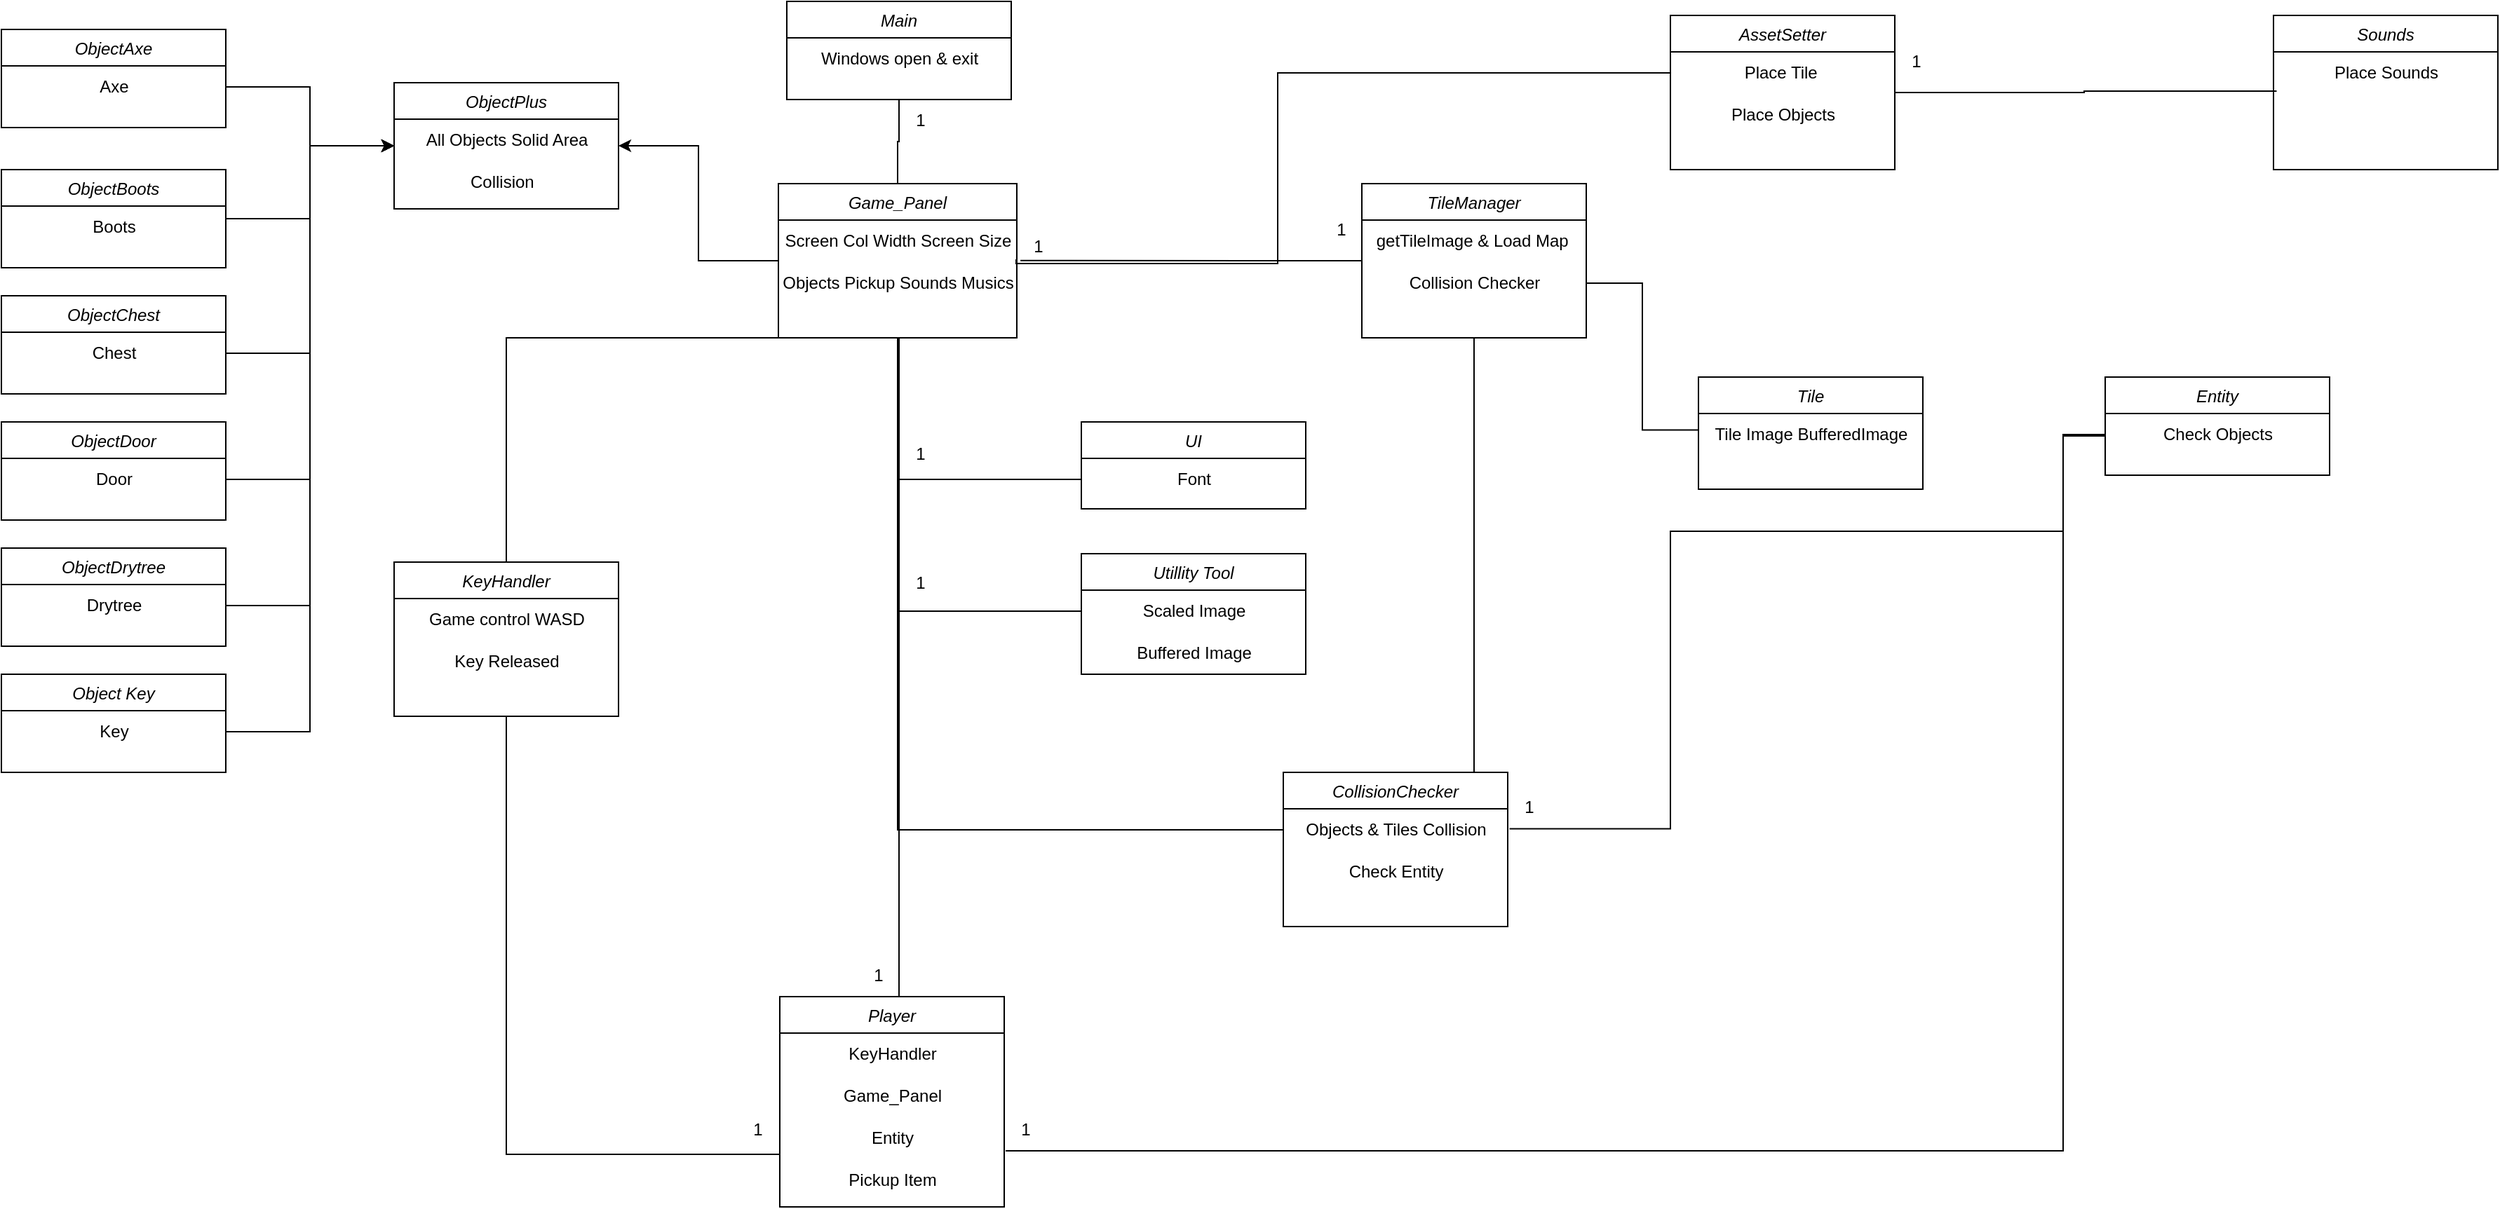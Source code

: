 <mxfile version="22.1.4" type="github">
  <diagram id="C5RBs43oDa-KdzZeNtuy" name="Page-1">
    <mxGraphModel dx="1525" dy="882" grid="1" gridSize="10" guides="1" tooltips="1" connect="1" arrows="1" fold="1" page="1" pageScale="1" pageWidth="1169" pageHeight="1654" math="0" shadow="0">
      <root>
        <mxCell id="WIyWlLk6GJQsqaUBKTNV-0" />
        <mxCell id="WIyWlLk6GJQsqaUBKTNV-1" parent="WIyWlLk6GJQsqaUBKTNV-0" />
        <mxCell id="zkfFHV4jXpPFQw0GAbJ--0" value="ObjectAxe" style="swimlane;fontStyle=2;align=center;verticalAlign=top;childLayout=stackLayout;horizontal=1;startSize=26;horizontalStack=0;resizeParent=1;resizeLast=0;collapsible=1;marginBottom=0;rounded=0;shadow=0;strokeWidth=1;" parent="WIyWlLk6GJQsqaUBKTNV-1" vertex="1">
          <mxGeometry x="30" y="20" width="160" height="70" as="geometry">
            <mxRectangle x="230" y="140" width="160" height="26" as="alternateBounds" />
          </mxGeometry>
        </mxCell>
        <mxCell id="6e8XNSy5MFx-AO69pcdu-11" value="Axe" style="text;html=1;align=center;verticalAlign=middle;resizable=0;points=[];autosize=1;strokeColor=none;fillColor=none;" parent="zkfFHV4jXpPFQw0GAbJ--0" vertex="1">
          <mxGeometry y="26" width="160" height="30" as="geometry" />
        </mxCell>
        <mxCell id="6e8XNSy5MFx-AO69pcdu-22" style="edgeStyle=orthogonalEdgeStyle;rounded=0;orthogonalLoop=1;jettySize=auto;html=1;entryX=0;entryY=0.5;entryDx=0;entryDy=0;" parent="WIyWlLk6GJQsqaUBKTNV-1" source="6e8XNSy5MFx-AO69pcdu-0" target="6e8XNSy5MFx-AO69pcdu-10" edge="1">
          <mxGeometry relative="1" as="geometry" />
        </mxCell>
        <mxCell id="6e8XNSy5MFx-AO69pcdu-0" value="ObjectBoots" style="swimlane;fontStyle=2;align=center;verticalAlign=top;childLayout=stackLayout;horizontal=1;startSize=26;horizontalStack=0;resizeParent=1;resizeLast=0;collapsible=1;marginBottom=0;rounded=0;shadow=0;strokeWidth=1;" parent="WIyWlLk6GJQsqaUBKTNV-1" vertex="1">
          <mxGeometry x="30" y="120" width="160" height="70" as="geometry">
            <mxRectangle x="230" y="140" width="160" height="26" as="alternateBounds" />
          </mxGeometry>
        </mxCell>
        <mxCell id="6e8XNSy5MFx-AO69pcdu-12" value="Boots" style="text;html=1;align=center;verticalAlign=middle;resizable=0;points=[];autosize=1;strokeColor=none;fillColor=none;" parent="6e8XNSy5MFx-AO69pcdu-0" vertex="1">
          <mxGeometry y="26" width="160" height="30" as="geometry" />
        </mxCell>
        <mxCell id="6e8XNSy5MFx-AO69pcdu-6" value="ObjectChest" style="swimlane;fontStyle=2;align=center;verticalAlign=top;childLayout=stackLayout;horizontal=1;startSize=26;horizontalStack=0;resizeParent=1;resizeLast=0;collapsible=1;marginBottom=0;rounded=0;shadow=0;strokeWidth=1;" parent="WIyWlLk6GJQsqaUBKTNV-1" vertex="1">
          <mxGeometry x="30" y="210" width="160" height="70" as="geometry">
            <mxRectangle x="230" y="140" width="160" height="26" as="alternateBounds" />
          </mxGeometry>
        </mxCell>
        <mxCell id="6e8XNSy5MFx-AO69pcdu-13" value="Chest" style="text;html=1;align=center;verticalAlign=middle;resizable=0;points=[];autosize=1;strokeColor=none;fillColor=none;" parent="6e8XNSy5MFx-AO69pcdu-6" vertex="1">
          <mxGeometry y="26" width="160" height="30" as="geometry" />
        </mxCell>
        <mxCell id="6e8XNSy5MFx-AO69pcdu-7" value="ObjectDoor" style="swimlane;fontStyle=2;align=center;verticalAlign=top;childLayout=stackLayout;horizontal=1;startSize=26;horizontalStack=0;resizeParent=1;resizeLast=0;collapsible=1;marginBottom=0;rounded=0;shadow=0;strokeWidth=1;" parent="WIyWlLk6GJQsqaUBKTNV-1" vertex="1">
          <mxGeometry x="30" y="300" width="160" height="70" as="geometry">
            <mxRectangle x="230" y="140" width="160" height="26" as="alternateBounds" />
          </mxGeometry>
        </mxCell>
        <mxCell id="6e8XNSy5MFx-AO69pcdu-14" value="Door" style="text;html=1;align=center;verticalAlign=middle;resizable=0;points=[];autosize=1;strokeColor=none;fillColor=none;" parent="6e8XNSy5MFx-AO69pcdu-7" vertex="1">
          <mxGeometry y="26" width="160" height="30" as="geometry" />
        </mxCell>
        <mxCell id="6e8XNSy5MFx-AO69pcdu-8" value="ObjectDrytree" style="swimlane;fontStyle=2;align=center;verticalAlign=top;childLayout=stackLayout;horizontal=1;startSize=26;horizontalStack=0;resizeParent=1;resizeLast=0;collapsible=1;marginBottom=0;rounded=0;shadow=0;strokeWidth=1;" parent="WIyWlLk6GJQsqaUBKTNV-1" vertex="1">
          <mxGeometry x="30" y="390" width="160" height="70" as="geometry">
            <mxRectangle x="230" y="140" width="160" height="26" as="alternateBounds" />
          </mxGeometry>
        </mxCell>
        <mxCell id="6e8XNSy5MFx-AO69pcdu-15" value="Drytree&lt;br&gt;" style="text;html=1;align=center;verticalAlign=middle;resizable=0;points=[];autosize=1;strokeColor=none;fillColor=none;" parent="6e8XNSy5MFx-AO69pcdu-8" vertex="1">
          <mxGeometry y="26" width="160" height="30" as="geometry" />
        </mxCell>
        <mxCell id="6e8XNSy5MFx-AO69pcdu-9" value="Object Key" style="swimlane;fontStyle=2;align=center;verticalAlign=top;childLayout=stackLayout;horizontal=1;startSize=26;horizontalStack=0;resizeParent=1;resizeLast=0;collapsible=1;marginBottom=0;rounded=0;shadow=0;strokeWidth=1;" parent="WIyWlLk6GJQsqaUBKTNV-1" vertex="1">
          <mxGeometry x="30" y="480" width="160" height="70" as="geometry">
            <mxRectangle x="230" y="140" width="160" height="26" as="alternateBounds" />
          </mxGeometry>
        </mxCell>
        <mxCell id="6e8XNSy5MFx-AO69pcdu-16" value="Key" style="text;html=1;align=center;verticalAlign=middle;resizable=0;points=[];autosize=1;strokeColor=none;fillColor=none;" parent="6e8XNSy5MFx-AO69pcdu-9" vertex="1">
          <mxGeometry y="26" width="160" height="30" as="geometry" />
        </mxCell>
        <mxCell id="6e8XNSy5MFx-AO69pcdu-10" value="ObjectPlus&#xa;" style="swimlane;fontStyle=2;align=center;verticalAlign=top;childLayout=stackLayout;horizontal=1;startSize=26;horizontalStack=0;resizeParent=1;resizeLast=0;collapsible=1;marginBottom=0;rounded=0;shadow=0;strokeWidth=1;" parent="WIyWlLk6GJQsqaUBKTNV-1" vertex="1">
          <mxGeometry x="310" y="58" width="160" height="90" as="geometry">
            <mxRectangle x="230" y="140" width="160" height="26" as="alternateBounds" />
          </mxGeometry>
        </mxCell>
        <mxCell id="BS7cs25LCJzpYoLM8a1s-0" value="All Objects Solid Area" style="text;html=1;align=center;verticalAlign=middle;resizable=0;points=[];autosize=1;strokeColor=none;fillColor=none;" vertex="1" parent="6e8XNSy5MFx-AO69pcdu-10">
          <mxGeometry y="26" width="160" height="30" as="geometry" />
        </mxCell>
        <mxCell id="BS7cs25LCJzpYoLM8a1s-9" value="Collision&amp;nbsp;&amp;nbsp;" style="text;html=1;align=center;verticalAlign=middle;resizable=0;points=[];autosize=1;strokeColor=none;fillColor=none;" vertex="1" parent="6e8XNSy5MFx-AO69pcdu-10">
          <mxGeometry y="56" width="160" height="30" as="geometry" />
        </mxCell>
        <mxCell id="6e8XNSy5MFx-AO69pcdu-17" style="edgeStyle=orthogonalEdgeStyle;rounded=0;orthogonalLoop=1;jettySize=auto;html=1;entryX=0;entryY=0.5;entryDx=0;entryDy=0;" parent="WIyWlLk6GJQsqaUBKTNV-1" source="6e8XNSy5MFx-AO69pcdu-16" target="6e8XNSy5MFx-AO69pcdu-10" edge="1">
          <mxGeometry relative="1" as="geometry" />
        </mxCell>
        <mxCell id="6e8XNSy5MFx-AO69pcdu-18" style="edgeStyle=orthogonalEdgeStyle;rounded=0;orthogonalLoop=1;jettySize=auto;html=1;entryX=0;entryY=0.5;entryDx=0;entryDy=0;" parent="WIyWlLk6GJQsqaUBKTNV-1" source="6e8XNSy5MFx-AO69pcdu-15" target="6e8XNSy5MFx-AO69pcdu-10" edge="1">
          <mxGeometry relative="1" as="geometry" />
        </mxCell>
        <mxCell id="6e8XNSy5MFx-AO69pcdu-19" style="edgeStyle=orthogonalEdgeStyle;rounded=0;orthogonalLoop=1;jettySize=auto;html=1;entryX=0;entryY=0.5;entryDx=0;entryDy=0;" parent="WIyWlLk6GJQsqaUBKTNV-1" source="6e8XNSy5MFx-AO69pcdu-14" target="6e8XNSy5MFx-AO69pcdu-10" edge="1">
          <mxGeometry relative="1" as="geometry" />
        </mxCell>
        <mxCell id="6e8XNSy5MFx-AO69pcdu-20" style="edgeStyle=orthogonalEdgeStyle;rounded=0;orthogonalLoop=1;jettySize=auto;html=1;entryX=0;entryY=0.5;entryDx=0;entryDy=0;" parent="WIyWlLk6GJQsqaUBKTNV-1" source="6e8XNSy5MFx-AO69pcdu-13" target="6e8XNSy5MFx-AO69pcdu-10" edge="1">
          <mxGeometry relative="1" as="geometry" />
        </mxCell>
        <mxCell id="6e8XNSy5MFx-AO69pcdu-23" style="edgeStyle=orthogonalEdgeStyle;rounded=0;orthogonalLoop=1;jettySize=auto;html=1;entryX=0;entryY=0.5;entryDx=0;entryDy=0;" parent="WIyWlLk6GJQsqaUBKTNV-1" source="6e8XNSy5MFx-AO69pcdu-11" target="6e8XNSy5MFx-AO69pcdu-10" edge="1">
          <mxGeometry relative="1" as="geometry" />
        </mxCell>
        <mxCell id="BS7cs25LCJzpYoLM8a1s-3" value="Tile" style="swimlane;fontStyle=2;align=center;verticalAlign=top;childLayout=stackLayout;horizontal=1;startSize=26;horizontalStack=0;resizeParent=1;resizeLast=0;collapsible=1;marginBottom=0;rounded=0;shadow=0;strokeWidth=1;" vertex="1" parent="WIyWlLk6GJQsqaUBKTNV-1">
          <mxGeometry x="1240" y="268" width="160" height="80" as="geometry">
            <mxRectangle x="230" y="140" width="160" height="26" as="alternateBounds" />
          </mxGeometry>
        </mxCell>
        <mxCell id="BS7cs25LCJzpYoLM8a1s-4" value="Tile Image BufferedImage" style="text;html=1;align=center;verticalAlign=middle;resizable=0;points=[];autosize=1;strokeColor=none;fillColor=none;" vertex="1" parent="BS7cs25LCJzpYoLM8a1s-3">
          <mxGeometry y="26" width="160" height="30" as="geometry" />
        </mxCell>
        <mxCell id="BS7cs25LCJzpYoLM8a1s-8" style="edgeStyle=orthogonalEdgeStyle;rounded=0;orthogonalLoop=1;jettySize=auto;html=1;entryX=1;entryY=0.5;entryDx=0;entryDy=0;" edge="1" parent="WIyWlLk6GJQsqaUBKTNV-1" source="BS7cs25LCJzpYoLM8a1s-5" target="6e8XNSy5MFx-AO69pcdu-10">
          <mxGeometry relative="1" as="geometry" />
        </mxCell>
        <mxCell id="BS7cs25LCJzpYoLM8a1s-5" value="Game_Panel&#xa;" style="swimlane;fontStyle=2;align=center;verticalAlign=top;childLayout=stackLayout;horizontal=1;startSize=26;horizontalStack=0;resizeParent=1;resizeLast=0;collapsible=1;marginBottom=0;rounded=0;shadow=0;strokeWidth=1;" vertex="1" parent="WIyWlLk6GJQsqaUBKTNV-1">
          <mxGeometry x="584" y="130" width="170" height="110" as="geometry">
            <mxRectangle x="230" y="140" width="160" height="26" as="alternateBounds" />
          </mxGeometry>
        </mxCell>
        <mxCell id="BS7cs25LCJzpYoLM8a1s-6" value="Screen Col Width Screen Size" style="text;html=1;align=center;verticalAlign=middle;resizable=0;points=[];autosize=1;strokeColor=none;fillColor=none;" vertex="1" parent="BS7cs25LCJzpYoLM8a1s-5">
          <mxGeometry y="26" width="170" height="30" as="geometry" />
        </mxCell>
        <mxCell id="BS7cs25LCJzpYoLM8a1s-7" value="Objects Pickup Sounds Musics" style="text;html=1;align=center;verticalAlign=middle;resizable=0;points=[];autosize=1;strokeColor=none;fillColor=none;" vertex="1" parent="BS7cs25LCJzpYoLM8a1s-5">
          <mxGeometry y="56" width="170" height="30" as="geometry" />
        </mxCell>
        <mxCell id="BS7cs25LCJzpYoLM8a1s-10" value="TileManager" style="swimlane;fontStyle=2;align=center;verticalAlign=top;childLayout=stackLayout;horizontal=1;startSize=26;horizontalStack=0;resizeParent=1;resizeLast=0;collapsible=1;marginBottom=0;rounded=0;shadow=0;strokeWidth=1;" vertex="1" parent="WIyWlLk6GJQsqaUBKTNV-1">
          <mxGeometry x="1000" y="130" width="160" height="110" as="geometry">
            <mxRectangle x="230" y="140" width="160" height="26" as="alternateBounds" />
          </mxGeometry>
        </mxCell>
        <mxCell id="BS7cs25LCJzpYoLM8a1s-11" value="getTileImage &amp;amp; Load Map&amp;nbsp;" style="text;html=1;align=center;verticalAlign=middle;resizable=0;points=[];autosize=1;strokeColor=none;fillColor=none;" vertex="1" parent="BS7cs25LCJzpYoLM8a1s-10">
          <mxGeometry y="26" width="160" height="30" as="geometry" />
        </mxCell>
        <mxCell id="BS7cs25LCJzpYoLM8a1s-58" value="Collision Checker" style="text;html=1;align=center;verticalAlign=middle;resizable=0;points=[];autosize=1;strokeColor=none;fillColor=none;" vertex="1" parent="BS7cs25LCJzpYoLM8a1s-10">
          <mxGeometry y="56" width="160" height="30" as="geometry" />
        </mxCell>
        <mxCell id="BS7cs25LCJzpYoLM8a1s-36" style="edgeStyle=orthogonalEdgeStyle;rounded=0;orthogonalLoop=1;jettySize=auto;html=1;entryX=0.5;entryY=1;entryDx=0;entryDy=0;endArrow=none;endFill=0;" edge="1" parent="WIyWlLk6GJQsqaUBKTNV-1" source="BS7cs25LCJzpYoLM8a1s-12" target="BS7cs25LCJzpYoLM8a1s-10">
          <mxGeometry relative="1" as="geometry">
            <Array as="points">
              <mxPoint x="1080" y="380" />
              <mxPoint x="1080" y="380" />
            </Array>
          </mxGeometry>
        </mxCell>
        <mxCell id="BS7cs25LCJzpYoLM8a1s-12" value="CollisionChecker" style="swimlane;fontStyle=2;align=center;verticalAlign=top;childLayout=stackLayout;horizontal=1;startSize=26;horizontalStack=0;resizeParent=1;resizeLast=0;collapsible=1;marginBottom=0;rounded=0;shadow=0;strokeWidth=1;" vertex="1" parent="WIyWlLk6GJQsqaUBKTNV-1">
          <mxGeometry x="944" y="550" width="160" height="110" as="geometry">
            <mxRectangle x="230" y="140" width="160" height="26" as="alternateBounds" />
          </mxGeometry>
        </mxCell>
        <mxCell id="BS7cs25LCJzpYoLM8a1s-13" value="Objects &amp;amp; Tiles Collision" style="text;html=1;align=center;verticalAlign=middle;resizable=0;points=[];autosize=1;strokeColor=none;fillColor=none;" vertex="1" parent="BS7cs25LCJzpYoLM8a1s-12">
          <mxGeometry y="26" width="160" height="30" as="geometry" />
        </mxCell>
        <mxCell id="BS7cs25LCJzpYoLM8a1s-14" value="Check Entity" style="text;html=1;align=center;verticalAlign=middle;resizable=0;points=[];autosize=1;strokeColor=none;fillColor=none;" vertex="1" parent="BS7cs25LCJzpYoLM8a1s-12">
          <mxGeometry y="56" width="160" height="30" as="geometry" />
        </mxCell>
        <mxCell id="BS7cs25LCJzpYoLM8a1s-15" value="KeyHandler" style="swimlane;fontStyle=2;align=center;verticalAlign=top;childLayout=stackLayout;horizontal=1;startSize=26;horizontalStack=0;resizeParent=1;resizeLast=0;collapsible=1;marginBottom=0;rounded=0;shadow=0;strokeWidth=1;" vertex="1" parent="WIyWlLk6GJQsqaUBKTNV-1">
          <mxGeometry x="310" y="400" width="160" height="110" as="geometry">
            <mxRectangle x="230" y="140" width="160" height="26" as="alternateBounds" />
          </mxGeometry>
        </mxCell>
        <mxCell id="BS7cs25LCJzpYoLM8a1s-16" value="Game control WASD" style="text;html=1;align=center;verticalAlign=middle;resizable=0;points=[];autosize=1;strokeColor=none;fillColor=none;" vertex="1" parent="BS7cs25LCJzpYoLM8a1s-15">
          <mxGeometry y="26" width="160" height="30" as="geometry" />
        </mxCell>
        <mxCell id="BS7cs25LCJzpYoLM8a1s-21" value="Key Released" style="text;html=1;align=center;verticalAlign=middle;resizable=0;points=[];autosize=1;strokeColor=none;fillColor=none;" vertex="1" parent="BS7cs25LCJzpYoLM8a1s-15">
          <mxGeometry y="56" width="160" height="30" as="geometry" />
        </mxCell>
        <mxCell id="BS7cs25LCJzpYoLM8a1s-22" value="Entity" style="swimlane;fontStyle=2;align=center;verticalAlign=top;childLayout=stackLayout;horizontal=1;startSize=26;horizontalStack=0;resizeParent=1;resizeLast=0;collapsible=1;marginBottom=0;rounded=0;shadow=0;strokeWidth=1;" vertex="1" parent="WIyWlLk6GJQsqaUBKTNV-1">
          <mxGeometry x="1530" y="268" width="160" height="70" as="geometry">
            <mxRectangle x="230" y="140" width="160" height="26" as="alternateBounds" />
          </mxGeometry>
        </mxCell>
        <mxCell id="BS7cs25LCJzpYoLM8a1s-23" value="Check Objects" style="text;html=1;align=center;verticalAlign=middle;resizable=0;points=[];autosize=1;strokeColor=none;fillColor=none;" vertex="1" parent="BS7cs25LCJzpYoLM8a1s-22">
          <mxGeometry y="26" width="160" height="30" as="geometry" />
        </mxCell>
        <mxCell id="BS7cs25LCJzpYoLM8a1s-26" value="" style="endArrow=none;html=1;rounded=0;exitX=0.5;exitY=1;exitDx=0;exitDy=0;entryX=0.5;entryY=0;entryDx=0;entryDy=0;" edge="1" parent="WIyWlLk6GJQsqaUBKTNV-1" source="BS7cs25LCJzpYoLM8a1s-5" target="BS7cs25LCJzpYoLM8a1s-15">
          <mxGeometry width="50" height="50" relative="1" as="geometry">
            <mxPoint x="720" y="252" as="sourcePoint" />
            <mxPoint x="680" y="300" as="targetPoint" />
            <Array as="points">
              <mxPoint x="669" y="240" />
              <mxPoint x="570" y="240" />
              <mxPoint x="390" y="240" />
            </Array>
          </mxGeometry>
        </mxCell>
        <mxCell id="BS7cs25LCJzpYoLM8a1s-29" value="" style="endArrow=none;html=1;rounded=0;entryX=1.015;entryY=-0.037;entryDx=0;entryDy=0;entryPerimeter=0;exitX=0;exitY=0.5;exitDx=0;exitDy=0;" edge="1" parent="WIyWlLk6GJQsqaUBKTNV-1" source="BS7cs25LCJzpYoLM8a1s-10" target="BS7cs25LCJzpYoLM8a1s-7">
          <mxGeometry width="50" height="50" relative="1" as="geometry">
            <mxPoint x="1160" y="50" as="sourcePoint" />
            <mxPoint x="1110" y="220" as="targetPoint" />
            <Array as="points" />
          </mxGeometry>
        </mxCell>
        <mxCell id="BS7cs25LCJzpYoLM8a1s-32" style="edgeStyle=orthogonalEdgeStyle;rounded=0;orthogonalLoop=1;jettySize=auto;html=1;entryX=0.5;entryY=1;entryDx=0;entryDy=0;endArrow=none;endFill=0;" edge="1" parent="WIyWlLk6GJQsqaUBKTNV-1" source="BS7cs25LCJzpYoLM8a1s-13" target="BS7cs25LCJzpYoLM8a1s-5">
          <mxGeometry relative="1" as="geometry" />
        </mxCell>
        <mxCell id="BS7cs25LCJzpYoLM8a1s-35" style="edgeStyle=orthogonalEdgeStyle;rounded=0;orthogonalLoop=1;jettySize=auto;html=1;entryX=1.008;entryY=0.473;entryDx=0;entryDy=0;entryPerimeter=0;endArrow=none;endFill=0;" edge="1" parent="WIyWlLk6GJQsqaUBKTNV-1" source="BS7cs25LCJzpYoLM8a1s-23" target="BS7cs25LCJzpYoLM8a1s-13">
          <mxGeometry relative="1" as="geometry">
            <Array as="points">
              <mxPoint x="1500" y="378" />
              <mxPoint x="1220" y="378" />
              <mxPoint x="1220" y="590" />
            </Array>
          </mxGeometry>
        </mxCell>
        <mxCell id="BS7cs25LCJzpYoLM8a1s-39" value="1" style="text;html=1;align=center;verticalAlign=middle;resizable=0;points=[];autosize=1;strokeColor=none;fillColor=none;" vertex="1" parent="WIyWlLk6GJQsqaUBKTNV-1">
          <mxGeometry x="670" y="308" width="30" height="30" as="geometry" />
        </mxCell>
        <mxCell id="BS7cs25LCJzpYoLM8a1s-41" value="1" style="text;html=1;align=center;verticalAlign=middle;resizable=0;points=[];autosize=1;strokeColor=none;fillColor=none;" vertex="1" parent="WIyWlLk6GJQsqaUBKTNV-1">
          <mxGeometry x="970" y="148" width="30" height="30" as="geometry" />
        </mxCell>
        <mxCell id="BS7cs25LCJzpYoLM8a1s-43" value="1" style="text;html=1;align=center;verticalAlign=middle;resizable=0;points=[];autosize=1;strokeColor=none;fillColor=none;" vertex="1" parent="WIyWlLk6GJQsqaUBKTNV-1">
          <mxGeometry x="754" y="160" width="30" height="30" as="geometry" />
        </mxCell>
        <mxCell id="BS7cs25LCJzpYoLM8a1s-44" value="1" style="text;html=1;align=center;verticalAlign=middle;resizable=0;points=[];autosize=1;strokeColor=none;fillColor=none;" vertex="1" parent="WIyWlLk6GJQsqaUBKTNV-1">
          <mxGeometry x="1104" y="560" width="30" height="30" as="geometry" />
        </mxCell>
        <mxCell id="BS7cs25LCJzpYoLM8a1s-78" style="edgeStyle=orthogonalEdgeStyle;rounded=0;orthogonalLoop=1;jettySize=auto;html=1;entryX=0.5;entryY=1;entryDx=0;entryDy=0;endArrow=none;endFill=0;" edge="1" parent="WIyWlLk6GJQsqaUBKTNV-1" source="BS7cs25LCJzpYoLM8a1s-45" target="BS7cs25LCJzpYoLM8a1s-5">
          <mxGeometry relative="1" as="geometry">
            <Array as="points">
              <mxPoint x="670" y="650" />
              <mxPoint x="670" y="650" />
            </Array>
          </mxGeometry>
        </mxCell>
        <mxCell id="BS7cs25LCJzpYoLM8a1s-45" value="Player" style="swimlane;fontStyle=2;align=center;verticalAlign=top;childLayout=stackLayout;horizontal=1;startSize=26;horizontalStack=0;resizeParent=1;resizeLast=0;collapsible=1;marginBottom=0;rounded=0;shadow=0;strokeWidth=1;" vertex="1" parent="WIyWlLk6GJQsqaUBKTNV-1">
          <mxGeometry x="585" y="710" width="160" height="150" as="geometry">
            <mxRectangle x="230" y="140" width="160" height="26" as="alternateBounds" />
          </mxGeometry>
        </mxCell>
        <mxCell id="BS7cs25LCJzpYoLM8a1s-46" value="KeyHandler" style="text;html=1;align=center;verticalAlign=middle;resizable=0;points=[];autosize=1;strokeColor=none;fillColor=none;" vertex="1" parent="BS7cs25LCJzpYoLM8a1s-45">
          <mxGeometry y="26" width="160" height="30" as="geometry" />
        </mxCell>
        <mxCell id="BS7cs25LCJzpYoLM8a1s-47" value="Game_Panel" style="text;html=1;align=center;verticalAlign=middle;resizable=0;points=[];autosize=1;strokeColor=none;fillColor=none;" vertex="1" parent="BS7cs25LCJzpYoLM8a1s-45">
          <mxGeometry y="56" width="160" height="30" as="geometry" />
        </mxCell>
        <mxCell id="BS7cs25LCJzpYoLM8a1s-49" value="Entity" style="text;html=1;align=center;verticalAlign=middle;resizable=0;points=[];autosize=1;strokeColor=none;fillColor=none;" vertex="1" parent="BS7cs25LCJzpYoLM8a1s-45">
          <mxGeometry y="86" width="160" height="30" as="geometry" />
        </mxCell>
        <mxCell id="BS7cs25LCJzpYoLM8a1s-57" value="Pickup Item" style="text;html=1;align=center;verticalAlign=middle;resizable=0;points=[];autosize=1;strokeColor=none;fillColor=none;" vertex="1" parent="BS7cs25LCJzpYoLM8a1s-45">
          <mxGeometry y="116" width="160" height="30" as="geometry" />
        </mxCell>
        <mxCell id="BS7cs25LCJzpYoLM8a1s-48" style="edgeStyle=orthogonalEdgeStyle;rounded=0;orthogonalLoop=1;jettySize=auto;html=1;entryX=0;entryY=0.75;entryDx=0;entryDy=0;endArrow=none;endFill=0;exitX=0.5;exitY=1;exitDx=0;exitDy=0;" edge="1" parent="WIyWlLk6GJQsqaUBKTNV-1" source="BS7cs25LCJzpYoLM8a1s-15" target="BS7cs25LCJzpYoLM8a1s-45">
          <mxGeometry relative="1" as="geometry">
            <Array as="points">
              <mxPoint x="390" y="822" />
            </Array>
          </mxGeometry>
        </mxCell>
        <mxCell id="BS7cs25LCJzpYoLM8a1s-52" value="1" style="text;html=1;align=center;verticalAlign=middle;resizable=0;points=[];autosize=1;strokeColor=none;fillColor=none;" vertex="1" parent="WIyWlLk6GJQsqaUBKTNV-1">
          <mxGeometry x="640" y="680" width="30" height="30" as="geometry" />
        </mxCell>
        <mxCell id="BS7cs25LCJzpYoLM8a1s-53" value="1" style="text;html=1;align=center;verticalAlign=middle;resizable=0;points=[];autosize=1;strokeColor=none;fillColor=none;" vertex="1" parent="WIyWlLk6GJQsqaUBKTNV-1">
          <mxGeometry x="554" y="790" width="30" height="30" as="geometry" />
        </mxCell>
        <mxCell id="BS7cs25LCJzpYoLM8a1s-55" style="edgeStyle=orthogonalEdgeStyle;rounded=0;orthogonalLoop=1;jettySize=auto;html=1;endArrow=none;endFill=0;" edge="1" parent="WIyWlLk6GJQsqaUBKTNV-1" source="BS7cs25LCJzpYoLM8a1s-22">
          <mxGeometry relative="1" as="geometry">
            <mxPoint x="746" y="820" as="targetPoint" />
            <Array as="points">
              <mxPoint x="1500" y="310" />
              <mxPoint x="1500" y="820" />
            </Array>
          </mxGeometry>
        </mxCell>
        <mxCell id="BS7cs25LCJzpYoLM8a1s-56" value="1" style="text;html=1;align=center;verticalAlign=middle;resizable=0;points=[];autosize=1;strokeColor=none;fillColor=none;" vertex="1" parent="WIyWlLk6GJQsqaUBKTNV-1">
          <mxGeometry x="745" y="790" width="30" height="30" as="geometry" />
        </mxCell>
        <mxCell id="BS7cs25LCJzpYoLM8a1s-59" value="UI" style="swimlane;fontStyle=2;align=center;verticalAlign=top;childLayout=stackLayout;horizontal=1;startSize=26;horizontalStack=0;resizeParent=1;resizeLast=0;collapsible=1;marginBottom=0;rounded=0;shadow=0;strokeWidth=1;" vertex="1" parent="WIyWlLk6GJQsqaUBKTNV-1">
          <mxGeometry x="800" y="300" width="160" height="62" as="geometry">
            <mxRectangle x="230" y="140" width="160" height="26" as="alternateBounds" />
          </mxGeometry>
        </mxCell>
        <mxCell id="BS7cs25LCJzpYoLM8a1s-61" value="Font" style="text;html=1;align=center;verticalAlign=middle;resizable=0;points=[];autosize=1;strokeColor=none;fillColor=none;" vertex="1" parent="BS7cs25LCJzpYoLM8a1s-59">
          <mxGeometry y="26" width="160" height="30" as="geometry" />
        </mxCell>
        <mxCell id="BS7cs25LCJzpYoLM8a1s-66" value="Utillity Tool" style="swimlane;fontStyle=2;align=center;verticalAlign=top;childLayout=stackLayout;horizontal=1;startSize=26;horizontalStack=0;resizeParent=1;resizeLast=0;collapsible=1;marginBottom=0;rounded=0;shadow=0;strokeWidth=1;" vertex="1" parent="WIyWlLk6GJQsqaUBKTNV-1">
          <mxGeometry x="800" y="394" width="160" height="86" as="geometry">
            <mxRectangle x="230" y="140" width="160" height="26" as="alternateBounds" />
          </mxGeometry>
        </mxCell>
        <mxCell id="BS7cs25LCJzpYoLM8a1s-67" value="Scaled Image" style="text;html=1;align=center;verticalAlign=middle;resizable=0;points=[];autosize=1;strokeColor=none;fillColor=none;" vertex="1" parent="BS7cs25LCJzpYoLM8a1s-66">
          <mxGeometry y="26" width="160" height="30" as="geometry" />
        </mxCell>
        <mxCell id="BS7cs25LCJzpYoLM8a1s-68" value="Buffered Image" style="text;html=1;align=center;verticalAlign=middle;resizable=0;points=[];autosize=1;strokeColor=none;fillColor=none;" vertex="1" parent="BS7cs25LCJzpYoLM8a1s-66">
          <mxGeometry y="56" width="160" height="30" as="geometry" />
        </mxCell>
        <mxCell id="BS7cs25LCJzpYoLM8a1s-74" style="edgeStyle=orthogonalEdgeStyle;rounded=0;orthogonalLoop=1;jettySize=auto;html=1;exitX=0.5;exitY=1;exitDx=0;exitDy=0;entryX=0.5;entryY=0;entryDx=0;entryDy=0;endArrow=none;endFill=0;" edge="1" parent="WIyWlLk6GJQsqaUBKTNV-1" source="BS7cs25LCJzpYoLM8a1s-71" target="BS7cs25LCJzpYoLM8a1s-5">
          <mxGeometry relative="1" as="geometry" />
        </mxCell>
        <mxCell id="BS7cs25LCJzpYoLM8a1s-71" value="Main" style="swimlane;fontStyle=2;align=center;verticalAlign=top;childLayout=stackLayout;horizontal=1;startSize=26;horizontalStack=0;resizeParent=1;resizeLast=0;collapsible=1;marginBottom=0;rounded=0;shadow=0;strokeWidth=1;" vertex="1" parent="WIyWlLk6GJQsqaUBKTNV-1">
          <mxGeometry x="590" width="160" height="70" as="geometry">
            <mxRectangle x="230" y="140" width="160" height="26" as="alternateBounds" />
          </mxGeometry>
        </mxCell>
        <mxCell id="BS7cs25LCJzpYoLM8a1s-72" value="Windows open &amp;amp; exit" style="text;html=1;align=center;verticalAlign=middle;resizable=0;points=[];autosize=1;strokeColor=none;fillColor=none;" vertex="1" parent="BS7cs25LCJzpYoLM8a1s-71">
          <mxGeometry y="26" width="160" height="30" as="geometry" />
        </mxCell>
        <mxCell id="BS7cs25LCJzpYoLM8a1s-75" style="edgeStyle=orthogonalEdgeStyle;rounded=0;orthogonalLoop=1;jettySize=auto;html=1;entryX=0.5;entryY=1;entryDx=0;entryDy=0;endArrow=none;endFill=0;" edge="1" parent="WIyWlLk6GJQsqaUBKTNV-1" source="BS7cs25LCJzpYoLM8a1s-61" target="BS7cs25LCJzpYoLM8a1s-5">
          <mxGeometry relative="1" as="geometry" />
        </mxCell>
        <mxCell id="BS7cs25LCJzpYoLM8a1s-76" style="edgeStyle=orthogonalEdgeStyle;rounded=0;orthogonalLoop=1;jettySize=auto;html=1;entryX=0.5;entryY=1;entryDx=0;entryDy=0;endArrow=none;endFill=0;" edge="1" parent="WIyWlLk6GJQsqaUBKTNV-1" source="BS7cs25LCJzpYoLM8a1s-67" target="BS7cs25LCJzpYoLM8a1s-5">
          <mxGeometry relative="1" as="geometry" />
        </mxCell>
        <mxCell id="BS7cs25LCJzpYoLM8a1s-77" value="1" style="text;html=1;align=center;verticalAlign=middle;resizable=0;points=[];autosize=1;strokeColor=none;fillColor=none;" vertex="1" parent="WIyWlLk6GJQsqaUBKTNV-1">
          <mxGeometry x="670" y="400" width="30" height="30" as="geometry" />
        </mxCell>
        <mxCell id="BS7cs25LCJzpYoLM8a1s-79" value="1" style="text;html=1;align=center;verticalAlign=middle;resizable=0;points=[];autosize=1;strokeColor=none;fillColor=none;" vertex="1" parent="WIyWlLk6GJQsqaUBKTNV-1">
          <mxGeometry x="670" y="70" width="30" height="30" as="geometry" />
        </mxCell>
        <mxCell id="BS7cs25LCJzpYoLM8a1s-80" value="AssetSetter" style="swimlane;fontStyle=2;align=center;verticalAlign=top;childLayout=stackLayout;horizontal=1;startSize=26;horizontalStack=0;resizeParent=1;resizeLast=0;collapsible=1;marginBottom=0;rounded=0;shadow=0;strokeWidth=1;" vertex="1" parent="WIyWlLk6GJQsqaUBKTNV-1">
          <mxGeometry x="1220" y="10" width="160" height="110" as="geometry">
            <mxRectangle x="230" y="140" width="160" height="26" as="alternateBounds" />
          </mxGeometry>
        </mxCell>
        <mxCell id="BS7cs25LCJzpYoLM8a1s-81" value="Place Tile&amp;nbsp;" style="text;html=1;align=center;verticalAlign=middle;resizable=0;points=[];autosize=1;strokeColor=none;fillColor=none;" vertex="1" parent="BS7cs25LCJzpYoLM8a1s-80">
          <mxGeometry y="26" width="160" height="30" as="geometry" />
        </mxCell>
        <mxCell id="BS7cs25LCJzpYoLM8a1s-82" value="Place Objects" style="text;html=1;align=center;verticalAlign=middle;resizable=0;points=[];autosize=1;strokeColor=none;fillColor=none;" vertex="1" parent="BS7cs25LCJzpYoLM8a1s-80">
          <mxGeometry y="56" width="160" height="30" as="geometry" />
        </mxCell>
        <mxCell id="BS7cs25LCJzpYoLM8a1s-83" style="edgeStyle=orthogonalEdgeStyle;rounded=0;orthogonalLoop=1;jettySize=auto;html=1;entryX=-0.002;entryY=0.392;entryDx=0;entryDy=0;entryPerimeter=0;endArrow=none;endFill=0;" edge="1" parent="WIyWlLk6GJQsqaUBKTNV-1" source="BS7cs25LCJzpYoLM8a1s-58" target="BS7cs25LCJzpYoLM8a1s-4">
          <mxGeometry relative="1" as="geometry" />
        </mxCell>
        <mxCell id="BS7cs25LCJzpYoLM8a1s-84" value="Sounds" style="swimlane;fontStyle=2;align=center;verticalAlign=top;childLayout=stackLayout;horizontal=1;startSize=26;horizontalStack=0;resizeParent=1;resizeLast=0;collapsible=1;marginBottom=0;rounded=0;shadow=0;strokeWidth=1;" vertex="1" parent="WIyWlLk6GJQsqaUBKTNV-1">
          <mxGeometry x="1650" y="10" width="160" height="110" as="geometry">
            <mxRectangle x="230" y="140" width="160" height="26" as="alternateBounds" />
          </mxGeometry>
        </mxCell>
        <mxCell id="BS7cs25LCJzpYoLM8a1s-85" value="Place Sounds" style="text;html=1;align=center;verticalAlign=middle;resizable=0;points=[];autosize=1;strokeColor=none;fillColor=none;" vertex="1" parent="BS7cs25LCJzpYoLM8a1s-84">
          <mxGeometry y="26" width="160" height="30" as="geometry" />
        </mxCell>
        <mxCell id="BS7cs25LCJzpYoLM8a1s-87" style="edgeStyle=orthogonalEdgeStyle;rounded=0;orthogonalLoop=1;jettySize=auto;html=1;entryX=0.014;entryY=0.933;entryDx=0;entryDy=0;entryPerimeter=0;endArrow=none;endFill=0;" edge="1" parent="WIyWlLk6GJQsqaUBKTNV-1" source="BS7cs25LCJzpYoLM8a1s-80" target="BS7cs25LCJzpYoLM8a1s-85">
          <mxGeometry relative="1" as="geometry" />
        </mxCell>
        <mxCell id="BS7cs25LCJzpYoLM8a1s-88" style="edgeStyle=orthogonalEdgeStyle;rounded=0;orthogonalLoop=1;jettySize=auto;html=1;endArrow=none;endFill=0;entryX=-0.017;entryY=0.8;entryDx=0;entryDy=0;entryPerimeter=0;" edge="1" parent="WIyWlLk6GJQsqaUBKTNV-1" source="BS7cs25LCJzpYoLM8a1s-81" target="BS7cs25LCJzpYoLM8a1s-43">
          <mxGeometry relative="1" as="geometry">
            <mxPoint x="760" y="187" as="targetPoint" />
            <Array as="points">
              <mxPoint x="940" y="51" />
              <mxPoint x="940" y="187" />
              <mxPoint x="754" y="187" />
            </Array>
          </mxGeometry>
        </mxCell>
        <mxCell id="BS7cs25LCJzpYoLM8a1s-89" value="1" style="text;html=1;align=center;verticalAlign=middle;resizable=0;points=[];autosize=1;strokeColor=none;fillColor=none;" vertex="1" parent="WIyWlLk6GJQsqaUBKTNV-1">
          <mxGeometry x="1380" y="28" width="30" height="30" as="geometry" />
        </mxCell>
      </root>
    </mxGraphModel>
  </diagram>
</mxfile>
